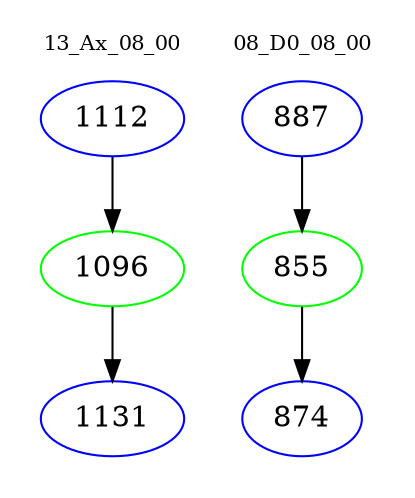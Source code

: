 digraph{
subgraph cluster_0 {
color = white
label = "13_Ax_08_00";
fontsize=10;
T0_1112 [label="1112", color="blue"]
T0_1112 -> T0_1096 [color="black"]
T0_1096 [label="1096", color="green"]
T0_1096 -> T0_1131 [color="black"]
T0_1131 [label="1131", color="blue"]
}
subgraph cluster_1 {
color = white
label = "08_D0_08_00";
fontsize=10;
T1_887 [label="887", color="blue"]
T1_887 -> T1_855 [color="black"]
T1_855 [label="855", color="green"]
T1_855 -> T1_874 [color="black"]
T1_874 [label="874", color="blue"]
}
}
